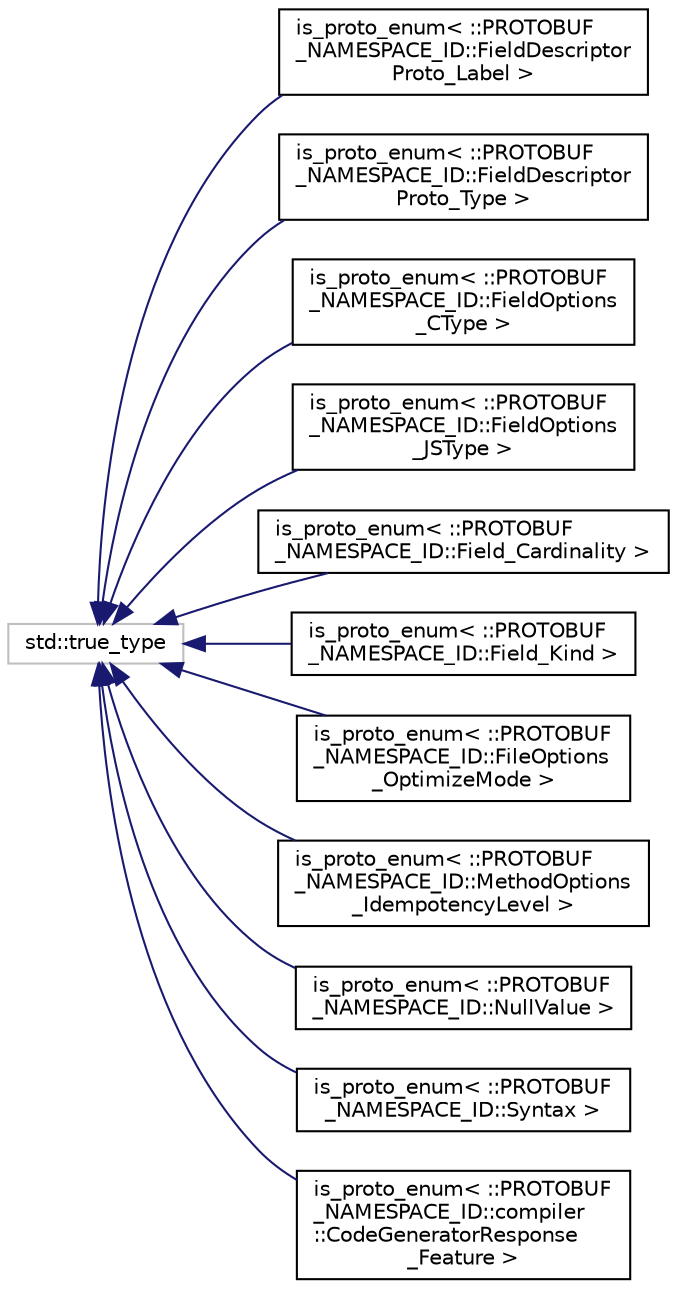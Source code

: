 digraph "类继承关系图"
{
 // LATEX_PDF_SIZE
  edge [fontname="Helvetica",fontsize="10",labelfontname="Helvetica",labelfontsize="10"];
  node [fontname="Helvetica",fontsize="10",shape=record];
  rankdir="LR";
  Node1479 [label="std::true_type",height=0.2,width=0.4,color="grey75", fillcolor="white", style="filled",tooltip=" "];
  Node1479 -> Node0 [dir="back",color="midnightblue",fontsize="10",style="solid",fontname="Helvetica"];
  Node0 [label="is_proto_enum\< ::PROTOBUF\l_NAMESPACE_ID::FieldDescriptor\lProto_Label \>",height=0.2,width=0.4,color="black", fillcolor="white", style="filled",URL="$structis__proto__enum_3_01_1_1PROTOBUF__NAMESPACE__ID_1_1FieldDescriptorProto__Label_01_4.html",tooltip=" "];
  Node1479 -> Node1481 [dir="back",color="midnightblue",fontsize="10",style="solid",fontname="Helvetica"];
  Node1481 [label="is_proto_enum\< ::PROTOBUF\l_NAMESPACE_ID::FieldDescriptor\lProto_Type \>",height=0.2,width=0.4,color="black", fillcolor="white", style="filled",URL="$structis__proto__enum_3_01_1_1PROTOBUF__NAMESPACE__ID_1_1FieldDescriptorProto__Type_01_4.html",tooltip=" "];
  Node1479 -> Node1482 [dir="back",color="midnightblue",fontsize="10",style="solid",fontname="Helvetica"];
  Node1482 [label="is_proto_enum\< ::PROTOBUF\l_NAMESPACE_ID::FieldOptions\l_CType \>",height=0.2,width=0.4,color="black", fillcolor="white", style="filled",URL="$structis__proto__enum_3_01_1_1PROTOBUF__NAMESPACE__ID_1_1FieldOptions__CType_01_4.html",tooltip=" "];
  Node1479 -> Node1483 [dir="back",color="midnightblue",fontsize="10",style="solid",fontname="Helvetica"];
  Node1483 [label="is_proto_enum\< ::PROTOBUF\l_NAMESPACE_ID::FieldOptions\l_JSType \>",height=0.2,width=0.4,color="black", fillcolor="white", style="filled",URL="$structis__proto__enum_3_01_1_1PROTOBUF__NAMESPACE__ID_1_1FieldOptions__JSType_01_4.html",tooltip=" "];
  Node1479 -> Node1484 [dir="back",color="midnightblue",fontsize="10",style="solid",fontname="Helvetica"];
  Node1484 [label="is_proto_enum\< ::PROTOBUF\l_NAMESPACE_ID::Field_Cardinality \>",height=0.2,width=0.4,color="black", fillcolor="white", style="filled",URL="$structis__proto__enum_3_01_1_1PROTOBUF__NAMESPACE__ID_1_1Field__Cardinality_01_4.html",tooltip=" "];
  Node1479 -> Node1485 [dir="back",color="midnightblue",fontsize="10",style="solid",fontname="Helvetica"];
  Node1485 [label="is_proto_enum\< ::PROTOBUF\l_NAMESPACE_ID::Field_Kind \>",height=0.2,width=0.4,color="black", fillcolor="white", style="filled",URL="$structis__proto__enum_3_01_1_1PROTOBUF__NAMESPACE__ID_1_1Field__Kind_01_4.html",tooltip=" "];
  Node1479 -> Node1486 [dir="back",color="midnightblue",fontsize="10",style="solid",fontname="Helvetica"];
  Node1486 [label="is_proto_enum\< ::PROTOBUF\l_NAMESPACE_ID::FileOptions\l_OptimizeMode \>",height=0.2,width=0.4,color="black", fillcolor="white", style="filled",URL="$structis__proto__enum_3_01_1_1PROTOBUF__NAMESPACE__ID_1_1FileOptions__OptimizeMode_01_4.html",tooltip=" "];
  Node1479 -> Node1487 [dir="back",color="midnightblue",fontsize="10",style="solid",fontname="Helvetica"];
  Node1487 [label="is_proto_enum\< ::PROTOBUF\l_NAMESPACE_ID::MethodOptions\l_IdempotencyLevel \>",height=0.2,width=0.4,color="black", fillcolor="white", style="filled",URL="$structis__proto__enum_3_01_1_1PROTOBUF__NAMESPACE__ID_1_1MethodOptions__IdempotencyLevel_01_4.html",tooltip=" "];
  Node1479 -> Node1488 [dir="back",color="midnightblue",fontsize="10",style="solid",fontname="Helvetica"];
  Node1488 [label="is_proto_enum\< ::PROTOBUF\l_NAMESPACE_ID::NullValue \>",height=0.2,width=0.4,color="black", fillcolor="white", style="filled",URL="$structis__proto__enum_3_01_1_1PROTOBUF__NAMESPACE__ID_1_1NullValue_01_4.html",tooltip=" "];
  Node1479 -> Node1489 [dir="back",color="midnightblue",fontsize="10",style="solid",fontname="Helvetica"];
  Node1489 [label="is_proto_enum\< ::PROTOBUF\l_NAMESPACE_ID::Syntax \>",height=0.2,width=0.4,color="black", fillcolor="white", style="filled",URL="$structis__proto__enum_3_01_1_1PROTOBUF__NAMESPACE__ID_1_1Syntax_01_4.html",tooltip=" "];
  Node1479 -> Node1490 [dir="back",color="midnightblue",fontsize="10",style="solid",fontname="Helvetica"];
  Node1490 [label="is_proto_enum\< ::PROTOBUF\l_NAMESPACE_ID::compiler\l::CodeGeneratorResponse\l_Feature \>",height=0.2,width=0.4,color="black", fillcolor="white", style="filled",URL="$structis__proto__enum_3_01_1_1PROTOBUF__NAMESPACE__ID_1_1compiler_1_1CodeGeneratorResponse__Feature_01_4.html",tooltip=" "];
}
